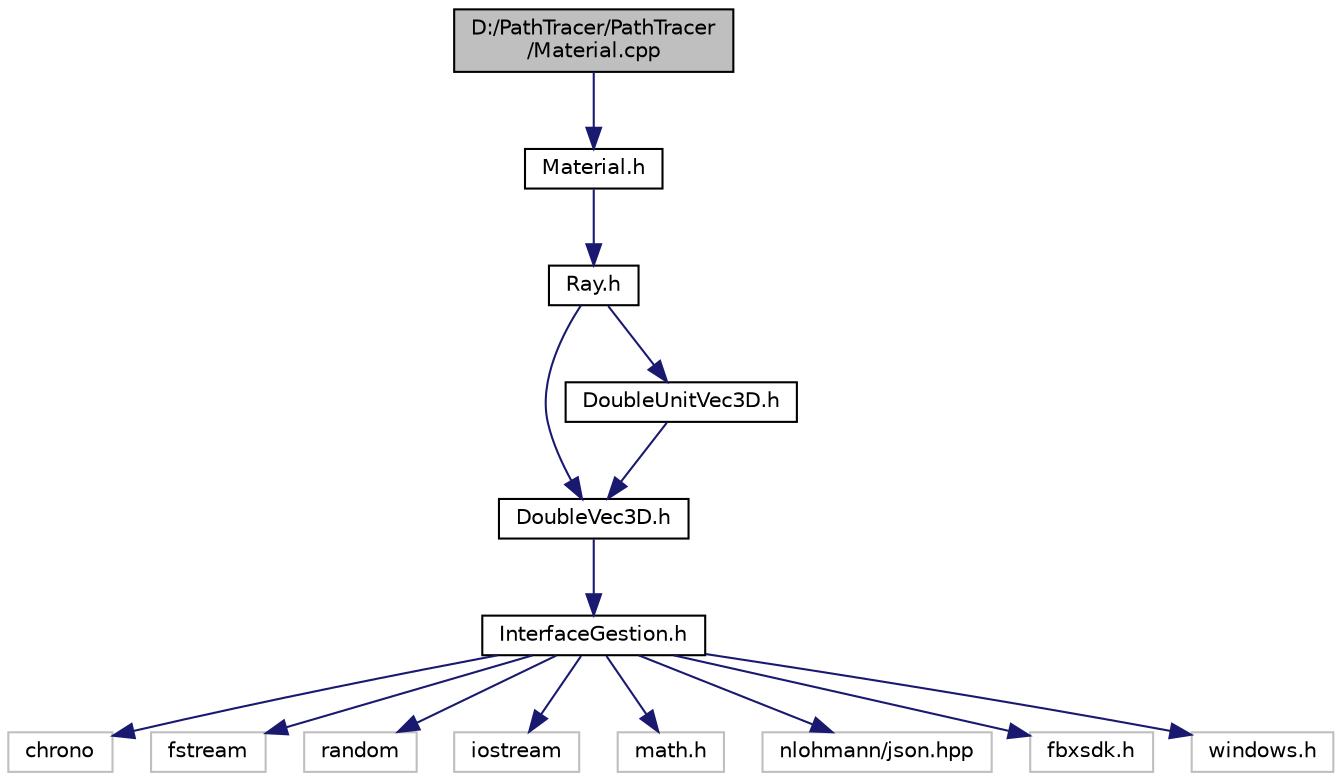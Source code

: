 digraph "D:/PathTracer/PathTracer/Material.cpp"
{
 // INTERACTIVE_SVG=YES
 // LATEX_PDF_SIZE
  edge [fontname="Helvetica",fontsize="10",labelfontname="Helvetica",labelfontsize="10"];
  node [fontname="Helvetica",fontsize="10",shape=record];
  Node1 [label="D:/PathTracer/PathTracer\l/Material.cpp",height=0.2,width=0.4,color="black", fillcolor="grey75", style="filled", fontcolor="black",tooltip=" "];
  Node1 -> Node2 [color="midnightblue",fontsize="10",style="solid",fontname="Helvetica"];
  Node2 [label="Material.h",height=0.2,width=0.4,color="black", fillcolor="white", style="filled",URL="$_material_8h.html",tooltip="Defines the Material class and the functions around it."];
  Node2 -> Node3 [color="midnightblue",fontsize="10",style="solid",fontname="Helvetica"];
  Node3 [label="Ray.h",height=0.2,width=0.4,color="black", fillcolor="white", style="filled",URL="$_ray_8h.html",tooltip="Defines the Ray class."];
  Node3 -> Node4 [color="midnightblue",fontsize="10",style="solid",fontname="Helvetica"];
  Node4 [label="DoubleVec3D.h",height=0.2,width=0.4,color="black", fillcolor="white", style="filled",URL="$_double_vec3_d_8h.html",tooltip="Defines the DoubleVec3D class and the functions around it."];
  Node4 -> Node5 [color="midnightblue",fontsize="10",style="solid",fontname="Helvetica"];
  Node5 [label="InterfaceGestion.h",height=0.2,width=0.4,color="black", fillcolor="white", style="filled",URL="$_interface_gestion_8h.html",tooltip="Defines functions that are used when drawing the interface."];
  Node5 -> Node6 [color="midnightblue",fontsize="10",style="solid",fontname="Helvetica"];
  Node6 [label="chrono",height=0.2,width=0.4,color="grey75", fillcolor="white", style="filled",tooltip=" "];
  Node5 -> Node7 [color="midnightblue",fontsize="10",style="solid",fontname="Helvetica"];
  Node7 [label="fstream",height=0.2,width=0.4,color="grey75", fillcolor="white", style="filled",tooltip=" "];
  Node5 -> Node8 [color="midnightblue",fontsize="10",style="solid",fontname="Helvetica"];
  Node8 [label="random",height=0.2,width=0.4,color="grey75", fillcolor="white", style="filled",tooltip=" "];
  Node5 -> Node9 [color="midnightblue",fontsize="10",style="solid",fontname="Helvetica"];
  Node9 [label="iostream",height=0.2,width=0.4,color="grey75", fillcolor="white", style="filled",tooltip=" "];
  Node5 -> Node10 [color="midnightblue",fontsize="10",style="solid",fontname="Helvetica"];
  Node10 [label="math.h",height=0.2,width=0.4,color="grey75", fillcolor="white", style="filled",tooltip=" "];
  Node5 -> Node11 [color="midnightblue",fontsize="10",style="solid",fontname="Helvetica"];
  Node11 [label="nlohmann/json.hpp",height=0.2,width=0.4,color="grey75", fillcolor="white", style="filled",tooltip=" "];
  Node5 -> Node12 [color="midnightblue",fontsize="10",style="solid",fontname="Helvetica"];
  Node12 [label="fbxsdk.h",height=0.2,width=0.4,color="grey75", fillcolor="white", style="filled",tooltip=" "];
  Node5 -> Node13 [color="midnightblue",fontsize="10",style="solid",fontname="Helvetica"];
  Node13 [label="windows.h",height=0.2,width=0.4,color="grey75", fillcolor="white", style="filled",tooltip=" "];
  Node3 -> Node14 [color="midnightblue",fontsize="10",style="solid",fontname="Helvetica"];
  Node14 [label="DoubleUnitVec3D.h",height=0.2,width=0.4,color="black", fillcolor="white", style="filled",URL="$_double_unit_vec3_d_8h.html",tooltip="Defines the DoubleUnitVec3D class and the functions around it."];
  Node14 -> Node4 [color="midnightblue",fontsize="10",style="solid",fontname="Helvetica"];
}

